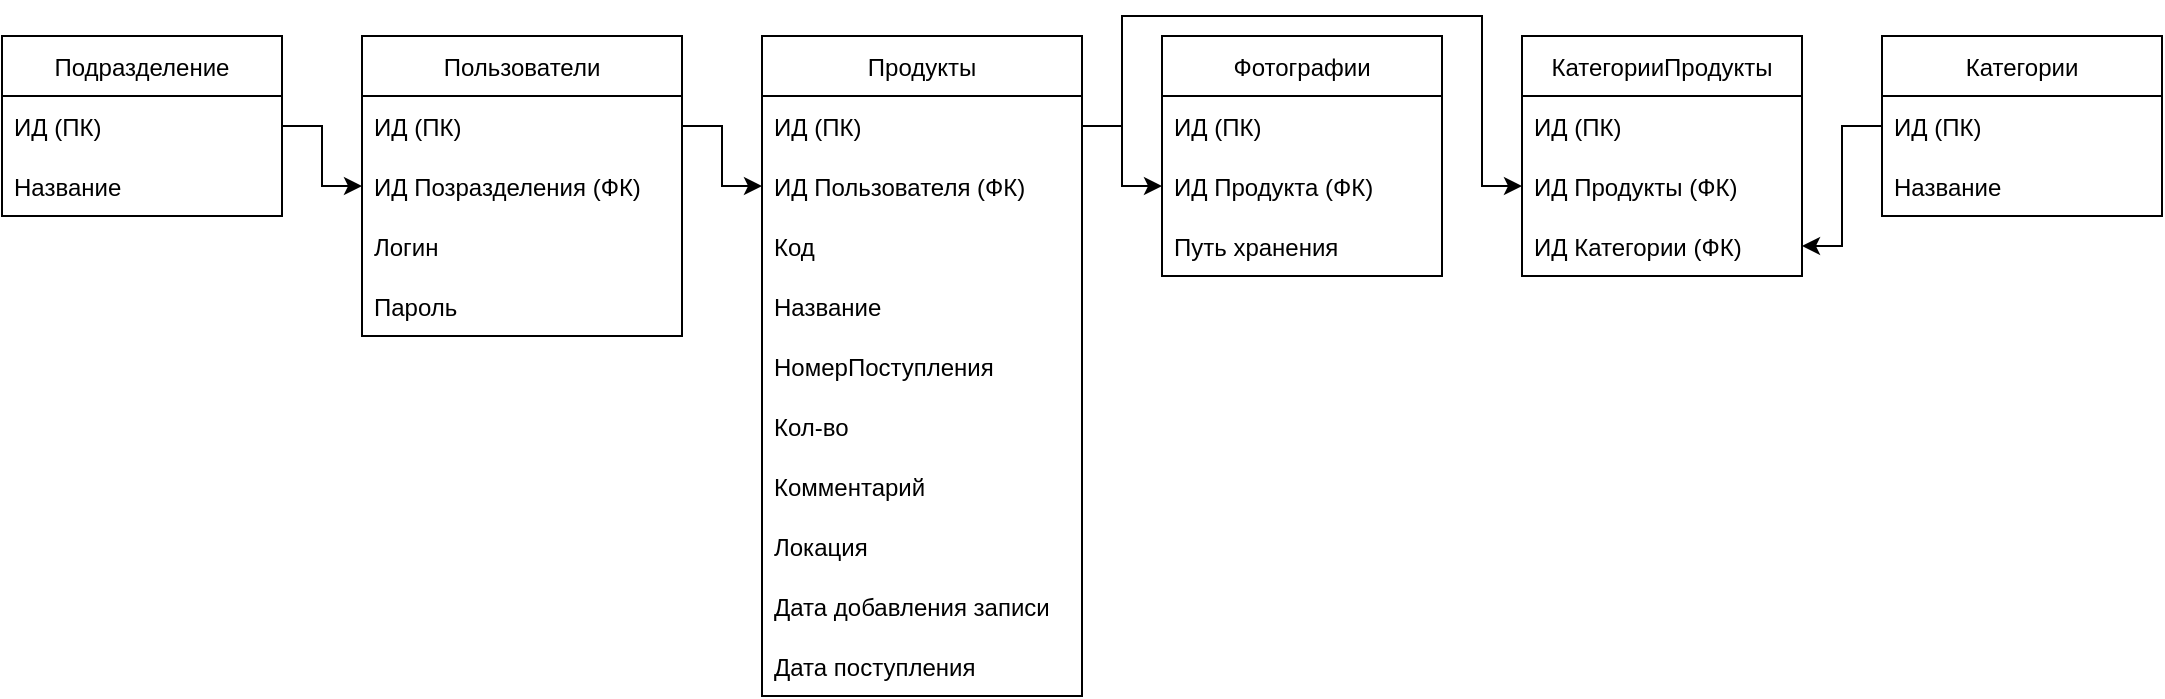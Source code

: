 <mxfile version="16.4.7" type="github">
  <diagram id="FQstlMbDLGwhYTBmuA80" name="Page-1">
    <mxGraphModel dx="2619" dy="781" grid="1" gridSize="10" guides="1" tooltips="1" connect="1" arrows="1" fold="1" page="1" pageScale="1" pageWidth="850" pageHeight="1100" math="0" shadow="0">
      <root>
        <mxCell id="0" />
        <mxCell id="1" parent="0" />
        <mxCell id="jr95F32RyWgtuXn33FUo-1" value="Продукты" style="swimlane;fontStyle=0;childLayout=stackLayout;horizontal=1;startSize=30;horizontalStack=0;resizeParent=1;resizeParentMax=0;resizeLast=0;collapsible=1;marginBottom=0;" vertex="1" parent="1">
          <mxGeometry x="-80" y="50" width="160" height="330" as="geometry" />
        </mxCell>
        <mxCell id="jr95F32RyWgtuXn33FUo-2" value="ИД (ПК)" style="text;strokeColor=none;fillColor=none;align=left;verticalAlign=middle;spacingLeft=4;spacingRight=4;overflow=hidden;points=[[0,0.5],[1,0.5]];portConstraint=eastwest;rotatable=0;" vertex="1" parent="jr95F32RyWgtuXn33FUo-1">
          <mxGeometry y="30" width="160" height="30" as="geometry" />
        </mxCell>
        <mxCell id="jr95F32RyWgtuXn33FUo-3" value="ИД Пользователя (ФК)" style="text;strokeColor=none;fillColor=none;align=left;verticalAlign=middle;spacingLeft=4;spacingRight=4;overflow=hidden;points=[[0,0.5],[1,0.5]];portConstraint=eastwest;rotatable=0;" vertex="1" parent="jr95F32RyWgtuXn33FUo-1">
          <mxGeometry y="60" width="160" height="30" as="geometry" />
        </mxCell>
        <mxCell id="jr95F32RyWgtuXn33FUo-4" value="Код" style="text;strokeColor=none;fillColor=none;align=left;verticalAlign=middle;spacingLeft=4;spacingRight=4;overflow=hidden;points=[[0,0.5],[1,0.5]];portConstraint=eastwest;rotatable=0;" vertex="1" parent="jr95F32RyWgtuXn33FUo-1">
          <mxGeometry y="90" width="160" height="30" as="geometry" />
        </mxCell>
        <mxCell id="jr95F32RyWgtuXn33FUo-5" value="Название" style="text;strokeColor=none;fillColor=none;align=left;verticalAlign=middle;spacingLeft=4;spacingRight=4;overflow=hidden;points=[[0,0.5],[1,0.5]];portConstraint=eastwest;rotatable=0;" vertex="1" parent="jr95F32RyWgtuXn33FUo-1">
          <mxGeometry y="120" width="160" height="30" as="geometry" />
        </mxCell>
        <mxCell id="jr95F32RyWgtuXn33FUo-6" value="НомерПоступления" style="text;strokeColor=none;fillColor=none;align=left;verticalAlign=middle;spacingLeft=4;spacingRight=4;overflow=hidden;points=[[0,0.5],[1,0.5]];portConstraint=eastwest;rotatable=0;" vertex="1" parent="jr95F32RyWgtuXn33FUo-1">
          <mxGeometry y="150" width="160" height="30" as="geometry" />
        </mxCell>
        <mxCell id="jr95F32RyWgtuXn33FUo-7" value="Кол-во" style="text;strokeColor=none;fillColor=none;align=left;verticalAlign=middle;spacingLeft=4;spacingRight=4;overflow=hidden;points=[[0,0.5],[1,0.5]];portConstraint=eastwest;rotatable=0;" vertex="1" parent="jr95F32RyWgtuXn33FUo-1">
          <mxGeometry y="180" width="160" height="30" as="geometry" />
        </mxCell>
        <mxCell id="jr95F32RyWgtuXn33FUo-8" value="Комментарий" style="text;strokeColor=none;fillColor=none;align=left;verticalAlign=middle;spacingLeft=4;spacingRight=4;overflow=hidden;points=[[0,0.5],[1,0.5]];portConstraint=eastwest;rotatable=0;" vertex="1" parent="jr95F32RyWgtuXn33FUo-1">
          <mxGeometry y="210" width="160" height="30" as="geometry" />
        </mxCell>
        <mxCell id="jr95F32RyWgtuXn33FUo-9" value="Локация" style="text;strokeColor=none;fillColor=none;align=left;verticalAlign=middle;spacingLeft=4;spacingRight=4;overflow=hidden;points=[[0,0.5],[1,0.5]];portConstraint=eastwest;rotatable=0;" vertex="1" parent="jr95F32RyWgtuXn33FUo-1">
          <mxGeometry y="240" width="160" height="30" as="geometry" />
        </mxCell>
        <mxCell id="jr95F32RyWgtuXn33FUo-10" value="Дата добавления записи" style="text;strokeColor=none;fillColor=none;align=left;verticalAlign=middle;spacingLeft=4;spacingRight=4;overflow=hidden;points=[[0,0.5],[1,0.5]];portConstraint=eastwest;rotatable=0;" vertex="1" parent="jr95F32RyWgtuXn33FUo-1">
          <mxGeometry y="270" width="160" height="30" as="geometry" />
        </mxCell>
        <mxCell id="jr95F32RyWgtuXn33FUo-11" value="Дата поступления" style="text;strokeColor=none;fillColor=none;align=left;verticalAlign=middle;spacingLeft=4;spacingRight=4;overflow=hidden;points=[[0,0.5],[1,0.5]];portConstraint=eastwest;rotatable=0;" vertex="1" parent="jr95F32RyWgtuXn33FUo-1">
          <mxGeometry y="300" width="160" height="30" as="geometry" />
        </mxCell>
        <mxCell id="jr95F32RyWgtuXn33FUo-12" value="Фотографии" style="swimlane;fontStyle=0;childLayout=stackLayout;horizontal=1;startSize=30;horizontalStack=0;resizeParent=1;resizeParentMax=0;resizeLast=0;collapsible=1;marginBottom=0;" vertex="1" parent="1">
          <mxGeometry x="120" y="50" width="140" height="120" as="geometry" />
        </mxCell>
        <mxCell id="jr95F32RyWgtuXn33FUo-13" value="ИД (ПК)" style="text;strokeColor=none;fillColor=none;align=left;verticalAlign=middle;spacingLeft=4;spacingRight=4;overflow=hidden;points=[[0,0.5],[1,0.5]];portConstraint=eastwest;rotatable=0;" vertex="1" parent="jr95F32RyWgtuXn33FUo-12">
          <mxGeometry y="30" width="140" height="30" as="geometry" />
        </mxCell>
        <mxCell id="jr95F32RyWgtuXn33FUo-14" value="ИД Продукта (ФК)" style="text;strokeColor=none;fillColor=none;align=left;verticalAlign=middle;spacingLeft=4;spacingRight=4;overflow=hidden;points=[[0,0.5],[1,0.5]];portConstraint=eastwest;rotatable=0;" vertex="1" parent="jr95F32RyWgtuXn33FUo-12">
          <mxGeometry y="60" width="140" height="30" as="geometry" />
        </mxCell>
        <mxCell id="jr95F32RyWgtuXn33FUo-15" value="Путь хранения" style="text;strokeColor=none;fillColor=none;align=left;verticalAlign=middle;spacingLeft=4;spacingRight=4;overflow=hidden;points=[[0,0.5],[1,0.5]];portConstraint=eastwest;rotatable=0;" vertex="1" parent="jr95F32RyWgtuXn33FUo-12">
          <mxGeometry y="90" width="140" height="30" as="geometry" />
        </mxCell>
        <mxCell id="jr95F32RyWgtuXn33FUo-16" style="edgeStyle=orthogonalEdgeStyle;rounded=0;orthogonalLoop=1;jettySize=auto;html=1;exitX=1;exitY=0.5;exitDx=0;exitDy=0;entryX=0;entryY=0.5;entryDx=0;entryDy=0;" edge="1" parent="1" source="jr95F32RyWgtuXn33FUo-2" target="jr95F32RyWgtuXn33FUo-14">
          <mxGeometry relative="1" as="geometry">
            <Array as="points">
              <mxPoint x="100" y="95" />
              <mxPoint x="100" y="125" />
            </Array>
          </mxGeometry>
        </mxCell>
        <mxCell id="jr95F32RyWgtuXn33FUo-17" value="Категории" style="swimlane;fontStyle=0;childLayout=stackLayout;horizontal=1;startSize=30;horizontalStack=0;resizeParent=1;resizeParentMax=0;resizeLast=0;collapsible=1;marginBottom=0;" vertex="1" parent="1">
          <mxGeometry x="480" y="50" width="140" height="90" as="geometry" />
        </mxCell>
        <mxCell id="jr95F32RyWgtuXn33FUo-18" value="ИД (ПК)" style="text;strokeColor=none;fillColor=none;align=left;verticalAlign=middle;spacingLeft=4;spacingRight=4;overflow=hidden;points=[[0,0.5],[1,0.5]];portConstraint=eastwest;rotatable=0;" vertex="1" parent="jr95F32RyWgtuXn33FUo-17">
          <mxGeometry y="30" width="140" height="30" as="geometry" />
        </mxCell>
        <mxCell id="jr95F32RyWgtuXn33FUo-19" value="Название" style="text;strokeColor=none;fillColor=none;align=left;verticalAlign=middle;spacingLeft=4;spacingRight=4;overflow=hidden;points=[[0,0.5],[1,0.5]];portConstraint=eastwest;rotatable=0;" vertex="1" parent="jr95F32RyWgtuXn33FUo-17">
          <mxGeometry y="60" width="140" height="30" as="geometry" />
        </mxCell>
        <mxCell id="jr95F32RyWgtuXn33FUo-20" value="КатегорииПродукты" style="swimlane;fontStyle=0;childLayout=stackLayout;horizontal=1;startSize=30;horizontalStack=0;resizeParent=1;resizeParentMax=0;resizeLast=0;collapsible=1;marginBottom=0;" vertex="1" parent="1">
          <mxGeometry x="300" y="50" width="140" height="120" as="geometry" />
        </mxCell>
        <mxCell id="jr95F32RyWgtuXn33FUo-21" value="ИД (ПК)" style="text;strokeColor=none;fillColor=none;align=left;verticalAlign=middle;spacingLeft=4;spacingRight=4;overflow=hidden;points=[[0,0.5],[1,0.5]];portConstraint=eastwest;rotatable=0;" vertex="1" parent="jr95F32RyWgtuXn33FUo-20">
          <mxGeometry y="30" width="140" height="30" as="geometry" />
        </mxCell>
        <mxCell id="jr95F32RyWgtuXn33FUo-22" value="ИД Продукты (ФК)" style="text;strokeColor=none;fillColor=none;align=left;verticalAlign=middle;spacingLeft=4;spacingRight=4;overflow=hidden;points=[[0,0.5],[1,0.5]];portConstraint=eastwest;rotatable=0;" vertex="1" parent="jr95F32RyWgtuXn33FUo-20">
          <mxGeometry y="60" width="140" height="30" as="geometry" />
        </mxCell>
        <mxCell id="jr95F32RyWgtuXn33FUo-23" value="ИД Категории (ФК)" style="text;strokeColor=none;fillColor=none;align=left;verticalAlign=middle;spacingLeft=4;spacingRight=4;overflow=hidden;points=[[0,0.5],[1,0.5]];portConstraint=eastwest;rotatable=0;" vertex="1" parent="jr95F32RyWgtuXn33FUo-20">
          <mxGeometry y="90" width="140" height="30" as="geometry" />
        </mxCell>
        <mxCell id="jr95F32RyWgtuXn33FUo-24" value="Пользователи" style="swimlane;fontStyle=0;childLayout=stackLayout;horizontal=1;startSize=30;horizontalStack=0;resizeParent=1;resizeParentMax=0;resizeLast=0;collapsible=1;marginBottom=0;" vertex="1" parent="1">
          <mxGeometry x="-280" y="50" width="160" height="150" as="geometry" />
        </mxCell>
        <mxCell id="jr95F32RyWgtuXn33FUo-25" value="ИД (ПК)" style="text;strokeColor=none;fillColor=none;align=left;verticalAlign=middle;spacingLeft=4;spacingRight=4;overflow=hidden;points=[[0,0.5],[1,0.5]];portConstraint=eastwest;rotatable=0;" vertex="1" parent="jr95F32RyWgtuXn33FUo-24">
          <mxGeometry y="30" width="160" height="30" as="geometry" />
        </mxCell>
        <mxCell id="jr95F32RyWgtuXn33FUo-26" value="ИД Позразделения (ФК)" style="text;strokeColor=none;fillColor=none;align=left;verticalAlign=middle;spacingLeft=4;spacingRight=4;overflow=hidden;points=[[0,0.5],[1,0.5]];portConstraint=eastwest;rotatable=0;" vertex="1" parent="jr95F32RyWgtuXn33FUo-24">
          <mxGeometry y="60" width="160" height="30" as="geometry" />
        </mxCell>
        <mxCell id="jr95F32RyWgtuXn33FUo-27" value="Логин" style="text;strokeColor=none;fillColor=none;align=left;verticalAlign=middle;spacingLeft=4;spacingRight=4;overflow=hidden;points=[[0,0.5],[1,0.5]];portConstraint=eastwest;rotatable=0;" vertex="1" parent="jr95F32RyWgtuXn33FUo-24">
          <mxGeometry y="90" width="160" height="30" as="geometry" />
        </mxCell>
        <mxCell id="jr95F32RyWgtuXn33FUo-28" value="Пароль" style="text;strokeColor=none;fillColor=none;align=left;verticalAlign=middle;spacingLeft=4;spacingRight=4;overflow=hidden;points=[[0,0.5],[1,0.5]];portConstraint=eastwest;rotatable=0;" vertex="1" parent="jr95F32RyWgtuXn33FUo-24">
          <mxGeometry y="120" width="160" height="30" as="geometry" />
        </mxCell>
        <mxCell id="jr95F32RyWgtuXn33FUo-29" value="Подразделение" style="swimlane;fontStyle=0;childLayout=stackLayout;horizontal=1;startSize=30;horizontalStack=0;resizeParent=1;resizeParentMax=0;resizeLast=0;collapsible=1;marginBottom=0;" vertex="1" parent="1">
          <mxGeometry x="-460" y="50" width="140" height="90" as="geometry" />
        </mxCell>
        <mxCell id="jr95F32RyWgtuXn33FUo-30" value="ИД (ПК)" style="text;strokeColor=none;fillColor=none;align=left;verticalAlign=middle;spacingLeft=4;spacingRight=4;overflow=hidden;points=[[0,0.5],[1,0.5]];portConstraint=eastwest;rotatable=0;" vertex="1" parent="jr95F32RyWgtuXn33FUo-29">
          <mxGeometry y="30" width="140" height="30" as="geometry" />
        </mxCell>
        <mxCell id="jr95F32RyWgtuXn33FUo-31" value="Название" style="text;strokeColor=none;fillColor=none;align=left;verticalAlign=middle;spacingLeft=4;spacingRight=4;overflow=hidden;points=[[0,0.5],[1,0.5]];portConstraint=eastwest;rotatable=0;" vertex="1" parent="jr95F32RyWgtuXn33FUo-29">
          <mxGeometry y="60" width="140" height="30" as="geometry" />
        </mxCell>
        <mxCell id="jr95F32RyWgtuXn33FUo-32" style="edgeStyle=orthogonalEdgeStyle;rounded=0;orthogonalLoop=1;jettySize=auto;html=1;exitX=1;exitY=0.5;exitDx=0;exitDy=0;entryX=0;entryY=0.5;entryDx=0;entryDy=0;" edge="1" parent="1" source="jr95F32RyWgtuXn33FUo-2" target="jr95F32RyWgtuXn33FUo-22">
          <mxGeometry relative="1" as="geometry">
            <mxPoint x="110" y="30" as="targetPoint" />
            <Array as="points">
              <mxPoint x="100" y="95" />
              <mxPoint x="100" y="40" />
              <mxPoint x="280" y="40" />
              <mxPoint x="280" y="125" />
            </Array>
          </mxGeometry>
        </mxCell>
        <mxCell id="jr95F32RyWgtuXn33FUo-33" style="edgeStyle=orthogonalEdgeStyle;rounded=0;orthogonalLoop=1;jettySize=auto;html=1;exitX=0;exitY=0.5;exitDx=0;exitDy=0;entryX=1;entryY=0.5;entryDx=0;entryDy=0;" edge="1" parent="1" source="jr95F32RyWgtuXn33FUo-18" target="jr95F32RyWgtuXn33FUo-23">
          <mxGeometry relative="1" as="geometry">
            <Array as="points">
              <mxPoint x="460" y="95" />
              <mxPoint x="460" y="155" />
            </Array>
          </mxGeometry>
        </mxCell>
        <mxCell id="jr95F32RyWgtuXn33FUo-34" style="edgeStyle=orthogonalEdgeStyle;rounded=0;orthogonalLoop=1;jettySize=auto;html=1;exitX=1;exitY=0.5;exitDx=0;exitDy=0;entryX=0;entryY=0.5;entryDx=0;entryDy=0;" edge="1" parent="1" source="jr95F32RyWgtuXn33FUo-25" target="jr95F32RyWgtuXn33FUo-3">
          <mxGeometry relative="1" as="geometry" />
        </mxCell>
        <mxCell id="jr95F32RyWgtuXn33FUo-35" style="edgeStyle=orthogonalEdgeStyle;rounded=0;orthogonalLoop=1;jettySize=auto;html=1;exitX=1;exitY=0.5;exitDx=0;exitDy=0;entryX=0;entryY=0.5;entryDx=0;entryDy=0;" edge="1" parent="1" source="jr95F32RyWgtuXn33FUo-30" target="jr95F32RyWgtuXn33FUo-26">
          <mxGeometry relative="1" as="geometry" />
        </mxCell>
      </root>
    </mxGraphModel>
  </diagram>
</mxfile>
